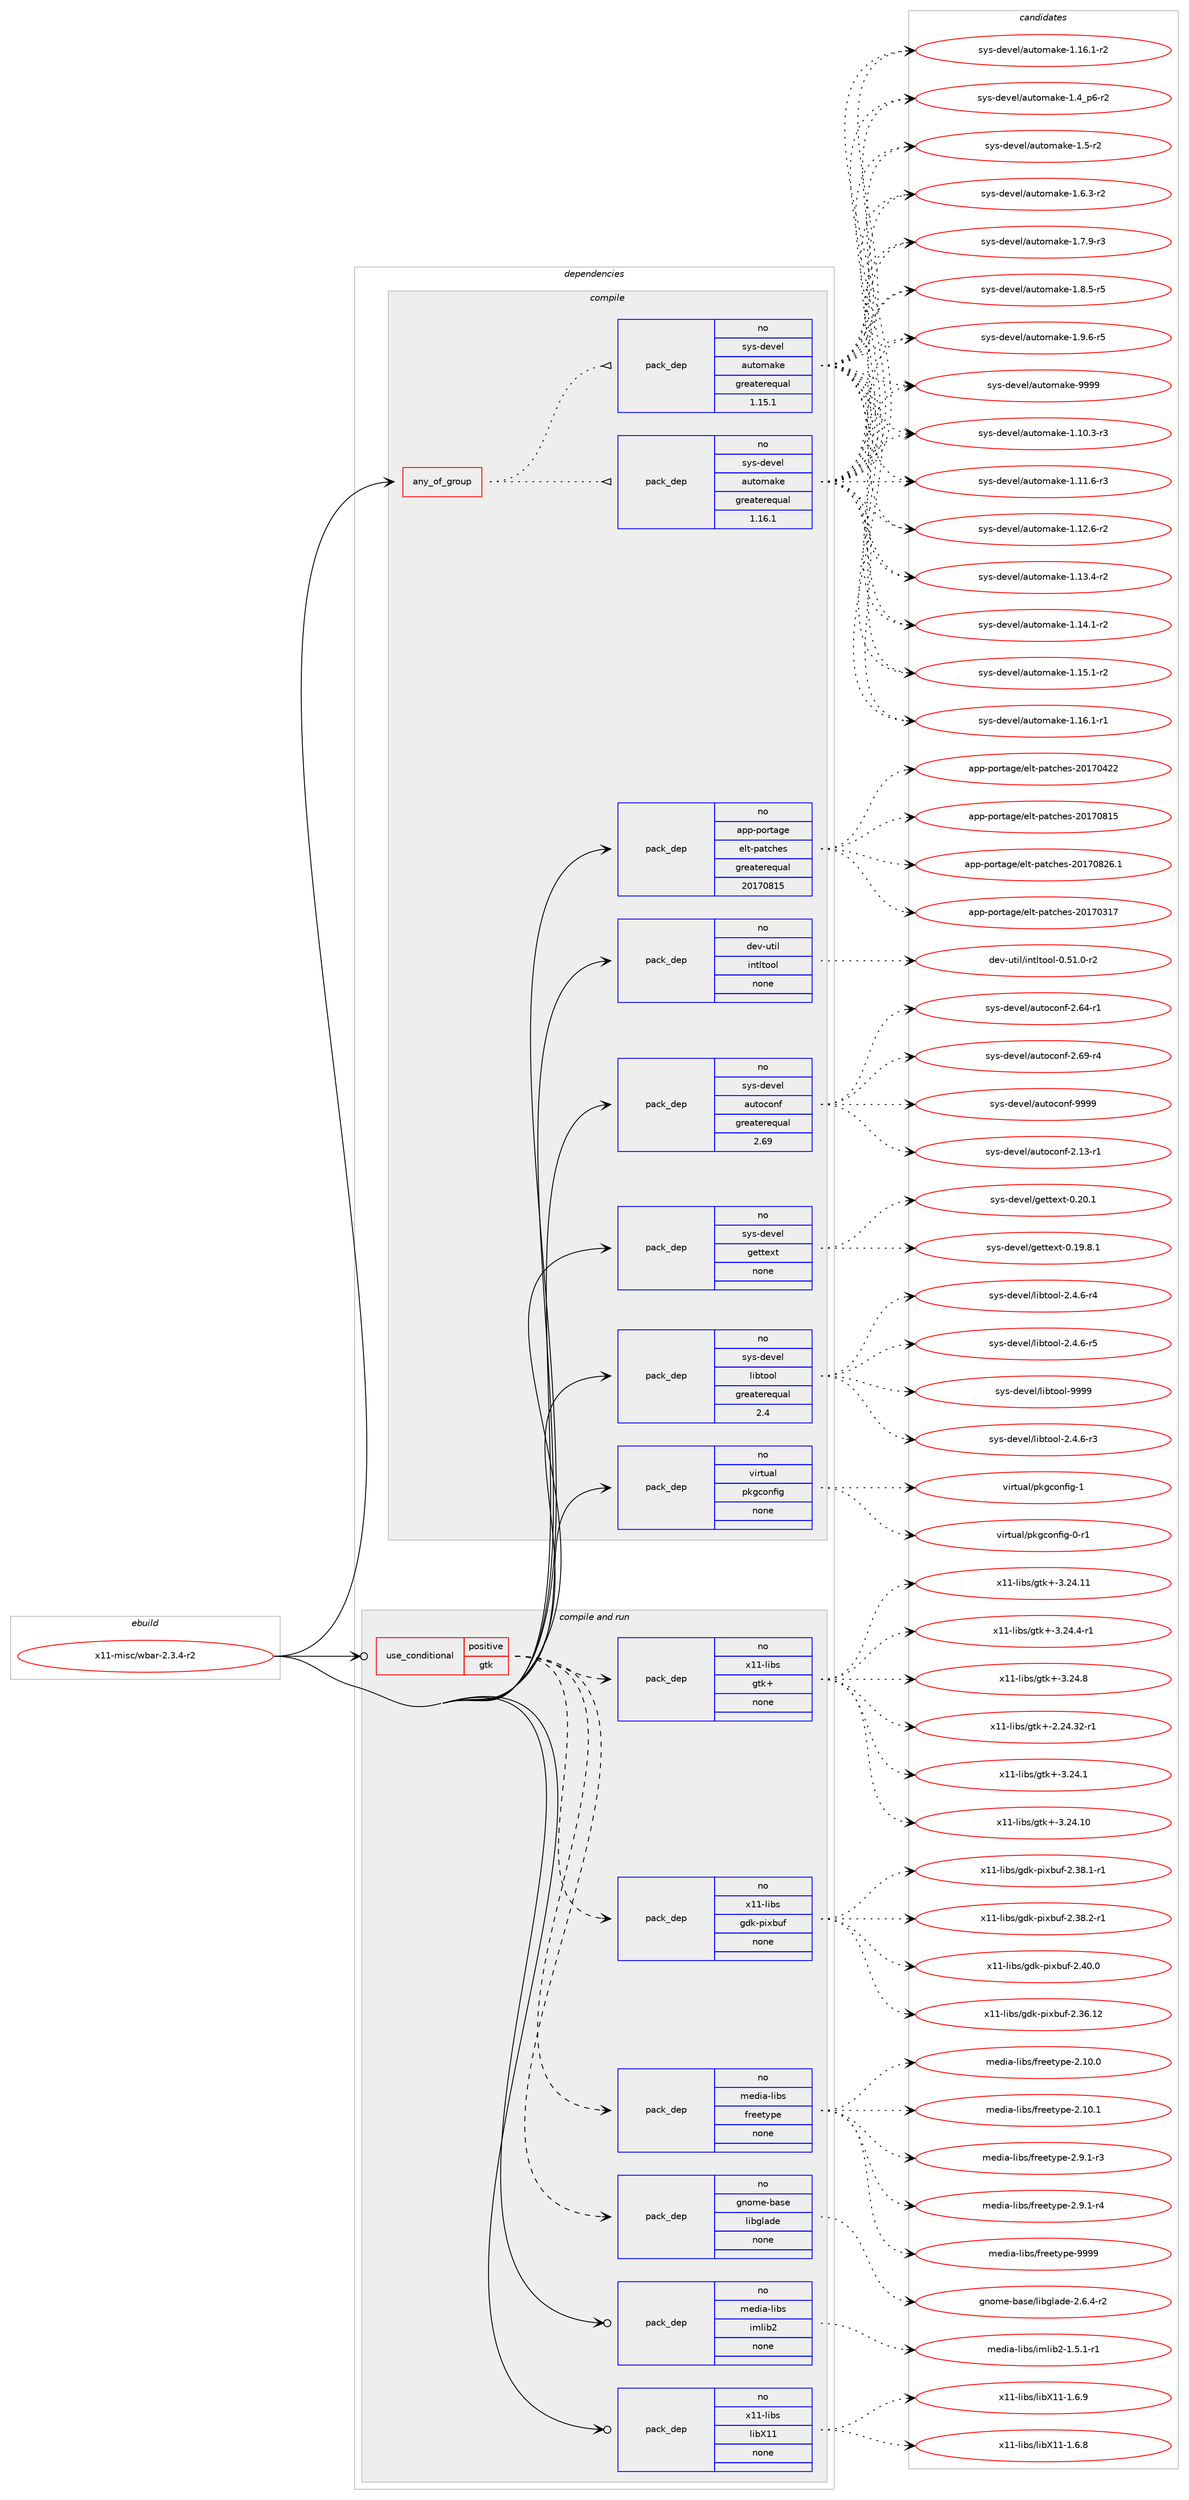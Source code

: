 digraph prolog {

# *************
# Graph options
# *************

newrank=true;
concentrate=true;
compound=true;
graph [rankdir=LR,fontname=Helvetica,fontsize=10,ranksep=1.5];#, ranksep=2.5, nodesep=0.2];
edge  [arrowhead=vee];
node  [fontname=Helvetica,fontsize=10];

# **********
# The ebuild
# **********

subgraph cluster_leftcol {
color=gray;
rank=same;
label=<<i>ebuild</i>>;
id [label="x11-misc/wbar-2.3.4-r2", color=red, width=4, href="../x11-misc/wbar-2.3.4-r2.svg"];
}

# ****************
# The dependencies
# ****************

subgraph cluster_midcol {
color=gray;
label=<<i>dependencies</i>>;
subgraph cluster_compile {
fillcolor="#eeeeee";
style=filled;
label=<<i>compile</i>>;
subgraph any16111 {
dependency921222 [label=<<TABLE BORDER="0" CELLBORDER="1" CELLSPACING="0" CELLPADDING="4"><TR><TD CELLPADDING="10">any_of_group</TD></TR></TABLE>>, shape=none, color=red];subgraph pack684498 {
dependency921223 [label=<<TABLE BORDER="0" CELLBORDER="1" CELLSPACING="0" CELLPADDING="4" WIDTH="220"><TR><TD ROWSPAN="6" CELLPADDING="30">pack_dep</TD></TR><TR><TD WIDTH="110">no</TD></TR><TR><TD>sys-devel</TD></TR><TR><TD>automake</TD></TR><TR><TD>greaterequal</TD></TR><TR><TD>1.16.1</TD></TR></TABLE>>, shape=none, color=blue];
}
dependency921222:e -> dependency921223:w [weight=20,style="dotted",arrowhead="oinv"];
subgraph pack684499 {
dependency921224 [label=<<TABLE BORDER="0" CELLBORDER="1" CELLSPACING="0" CELLPADDING="4" WIDTH="220"><TR><TD ROWSPAN="6" CELLPADDING="30">pack_dep</TD></TR><TR><TD WIDTH="110">no</TD></TR><TR><TD>sys-devel</TD></TR><TR><TD>automake</TD></TR><TR><TD>greaterequal</TD></TR><TR><TD>1.15.1</TD></TR></TABLE>>, shape=none, color=blue];
}
dependency921222:e -> dependency921224:w [weight=20,style="dotted",arrowhead="oinv"];
}
id:e -> dependency921222:w [weight=20,style="solid",arrowhead="vee"];
subgraph pack684500 {
dependency921225 [label=<<TABLE BORDER="0" CELLBORDER="1" CELLSPACING="0" CELLPADDING="4" WIDTH="220"><TR><TD ROWSPAN="6" CELLPADDING="30">pack_dep</TD></TR><TR><TD WIDTH="110">no</TD></TR><TR><TD>app-portage</TD></TR><TR><TD>elt-patches</TD></TR><TR><TD>greaterequal</TD></TR><TR><TD>20170815</TD></TR></TABLE>>, shape=none, color=blue];
}
id:e -> dependency921225:w [weight=20,style="solid",arrowhead="vee"];
subgraph pack684501 {
dependency921226 [label=<<TABLE BORDER="0" CELLBORDER="1" CELLSPACING="0" CELLPADDING="4" WIDTH="220"><TR><TD ROWSPAN="6" CELLPADDING="30">pack_dep</TD></TR><TR><TD WIDTH="110">no</TD></TR><TR><TD>dev-util</TD></TR><TR><TD>intltool</TD></TR><TR><TD>none</TD></TR><TR><TD></TD></TR></TABLE>>, shape=none, color=blue];
}
id:e -> dependency921226:w [weight=20,style="solid",arrowhead="vee"];
subgraph pack684502 {
dependency921227 [label=<<TABLE BORDER="0" CELLBORDER="1" CELLSPACING="0" CELLPADDING="4" WIDTH="220"><TR><TD ROWSPAN="6" CELLPADDING="30">pack_dep</TD></TR><TR><TD WIDTH="110">no</TD></TR><TR><TD>sys-devel</TD></TR><TR><TD>autoconf</TD></TR><TR><TD>greaterequal</TD></TR><TR><TD>2.69</TD></TR></TABLE>>, shape=none, color=blue];
}
id:e -> dependency921227:w [weight=20,style="solid",arrowhead="vee"];
subgraph pack684503 {
dependency921228 [label=<<TABLE BORDER="0" CELLBORDER="1" CELLSPACING="0" CELLPADDING="4" WIDTH="220"><TR><TD ROWSPAN="6" CELLPADDING="30">pack_dep</TD></TR><TR><TD WIDTH="110">no</TD></TR><TR><TD>sys-devel</TD></TR><TR><TD>gettext</TD></TR><TR><TD>none</TD></TR><TR><TD></TD></TR></TABLE>>, shape=none, color=blue];
}
id:e -> dependency921228:w [weight=20,style="solid",arrowhead="vee"];
subgraph pack684504 {
dependency921229 [label=<<TABLE BORDER="0" CELLBORDER="1" CELLSPACING="0" CELLPADDING="4" WIDTH="220"><TR><TD ROWSPAN="6" CELLPADDING="30">pack_dep</TD></TR><TR><TD WIDTH="110">no</TD></TR><TR><TD>sys-devel</TD></TR><TR><TD>libtool</TD></TR><TR><TD>greaterequal</TD></TR><TR><TD>2.4</TD></TR></TABLE>>, shape=none, color=blue];
}
id:e -> dependency921229:w [weight=20,style="solid",arrowhead="vee"];
subgraph pack684505 {
dependency921230 [label=<<TABLE BORDER="0" CELLBORDER="1" CELLSPACING="0" CELLPADDING="4" WIDTH="220"><TR><TD ROWSPAN="6" CELLPADDING="30">pack_dep</TD></TR><TR><TD WIDTH="110">no</TD></TR><TR><TD>virtual</TD></TR><TR><TD>pkgconfig</TD></TR><TR><TD>none</TD></TR><TR><TD></TD></TR></TABLE>>, shape=none, color=blue];
}
id:e -> dependency921230:w [weight=20,style="solid",arrowhead="vee"];
}
subgraph cluster_compileandrun {
fillcolor="#eeeeee";
style=filled;
label=<<i>compile and run</i>>;
subgraph cond220022 {
dependency921231 [label=<<TABLE BORDER="0" CELLBORDER="1" CELLSPACING="0" CELLPADDING="4"><TR><TD ROWSPAN="3" CELLPADDING="10">use_conditional</TD></TR><TR><TD>positive</TD></TR><TR><TD>gtk</TD></TR></TABLE>>, shape=none, color=red];
subgraph pack684506 {
dependency921232 [label=<<TABLE BORDER="0" CELLBORDER="1" CELLSPACING="0" CELLPADDING="4" WIDTH="220"><TR><TD ROWSPAN="6" CELLPADDING="30">pack_dep</TD></TR><TR><TD WIDTH="110">no</TD></TR><TR><TD>gnome-base</TD></TR><TR><TD>libglade</TD></TR><TR><TD>none</TD></TR><TR><TD></TD></TR></TABLE>>, shape=none, color=blue];
}
dependency921231:e -> dependency921232:w [weight=20,style="dashed",arrowhead="vee"];
subgraph pack684507 {
dependency921233 [label=<<TABLE BORDER="0" CELLBORDER="1" CELLSPACING="0" CELLPADDING="4" WIDTH="220"><TR><TD ROWSPAN="6" CELLPADDING="30">pack_dep</TD></TR><TR><TD WIDTH="110">no</TD></TR><TR><TD>media-libs</TD></TR><TR><TD>freetype</TD></TR><TR><TD>none</TD></TR><TR><TD></TD></TR></TABLE>>, shape=none, color=blue];
}
dependency921231:e -> dependency921233:w [weight=20,style="dashed",arrowhead="vee"];
subgraph pack684508 {
dependency921234 [label=<<TABLE BORDER="0" CELLBORDER="1" CELLSPACING="0" CELLPADDING="4" WIDTH="220"><TR><TD ROWSPAN="6" CELLPADDING="30">pack_dep</TD></TR><TR><TD WIDTH="110">no</TD></TR><TR><TD>x11-libs</TD></TR><TR><TD>gdk-pixbuf</TD></TR><TR><TD>none</TD></TR><TR><TD></TD></TR></TABLE>>, shape=none, color=blue];
}
dependency921231:e -> dependency921234:w [weight=20,style="dashed",arrowhead="vee"];
subgraph pack684509 {
dependency921235 [label=<<TABLE BORDER="0" CELLBORDER="1" CELLSPACING="0" CELLPADDING="4" WIDTH="220"><TR><TD ROWSPAN="6" CELLPADDING="30">pack_dep</TD></TR><TR><TD WIDTH="110">no</TD></TR><TR><TD>x11-libs</TD></TR><TR><TD>gtk+</TD></TR><TR><TD>none</TD></TR><TR><TD></TD></TR></TABLE>>, shape=none, color=blue];
}
dependency921231:e -> dependency921235:w [weight=20,style="dashed",arrowhead="vee"];
}
id:e -> dependency921231:w [weight=20,style="solid",arrowhead="odotvee"];
subgraph pack684510 {
dependency921236 [label=<<TABLE BORDER="0" CELLBORDER="1" CELLSPACING="0" CELLPADDING="4" WIDTH="220"><TR><TD ROWSPAN="6" CELLPADDING="30">pack_dep</TD></TR><TR><TD WIDTH="110">no</TD></TR><TR><TD>media-libs</TD></TR><TR><TD>imlib2</TD></TR><TR><TD>none</TD></TR><TR><TD></TD></TR></TABLE>>, shape=none, color=blue];
}
id:e -> dependency921236:w [weight=20,style="solid",arrowhead="odotvee"];
subgraph pack684511 {
dependency921237 [label=<<TABLE BORDER="0" CELLBORDER="1" CELLSPACING="0" CELLPADDING="4" WIDTH="220"><TR><TD ROWSPAN="6" CELLPADDING="30">pack_dep</TD></TR><TR><TD WIDTH="110">no</TD></TR><TR><TD>x11-libs</TD></TR><TR><TD>libX11</TD></TR><TR><TD>none</TD></TR><TR><TD></TD></TR></TABLE>>, shape=none, color=blue];
}
id:e -> dependency921237:w [weight=20,style="solid",arrowhead="odotvee"];
}
subgraph cluster_run {
fillcolor="#eeeeee";
style=filled;
label=<<i>run</i>>;
}
}

# **************
# The candidates
# **************

subgraph cluster_choices {
rank=same;
color=gray;
label=<<i>candidates</i>>;

subgraph choice684498 {
color=black;
nodesep=1;
choice11512111545100101118101108479711711611110997107101454946494846514511451 [label="sys-devel/automake-1.10.3-r3", color=red, width=4,href="../sys-devel/automake-1.10.3-r3.svg"];
choice11512111545100101118101108479711711611110997107101454946494946544511451 [label="sys-devel/automake-1.11.6-r3", color=red, width=4,href="../sys-devel/automake-1.11.6-r3.svg"];
choice11512111545100101118101108479711711611110997107101454946495046544511450 [label="sys-devel/automake-1.12.6-r2", color=red, width=4,href="../sys-devel/automake-1.12.6-r2.svg"];
choice11512111545100101118101108479711711611110997107101454946495146524511450 [label="sys-devel/automake-1.13.4-r2", color=red, width=4,href="../sys-devel/automake-1.13.4-r2.svg"];
choice11512111545100101118101108479711711611110997107101454946495246494511450 [label="sys-devel/automake-1.14.1-r2", color=red, width=4,href="../sys-devel/automake-1.14.1-r2.svg"];
choice11512111545100101118101108479711711611110997107101454946495346494511450 [label="sys-devel/automake-1.15.1-r2", color=red, width=4,href="../sys-devel/automake-1.15.1-r2.svg"];
choice11512111545100101118101108479711711611110997107101454946495446494511449 [label="sys-devel/automake-1.16.1-r1", color=red, width=4,href="../sys-devel/automake-1.16.1-r1.svg"];
choice11512111545100101118101108479711711611110997107101454946495446494511450 [label="sys-devel/automake-1.16.1-r2", color=red, width=4,href="../sys-devel/automake-1.16.1-r2.svg"];
choice115121115451001011181011084797117116111109971071014549465295112544511450 [label="sys-devel/automake-1.4_p6-r2", color=red, width=4,href="../sys-devel/automake-1.4_p6-r2.svg"];
choice11512111545100101118101108479711711611110997107101454946534511450 [label="sys-devel/automake-1.5-r2", color=red, width=4,href="../sys-devel/automake-1.5-r2.svg"];
choice115121115451001011181011084797117116111109971071014549465446514511450 [label="sys-devel/automake-1.6.3-r2", color=red, width=4,href="../sys-devel/automake-1.6.3-r2.svg"];
choice115121115451001011181011084797117116111109971071014549465546574511451 [label="sys-devel/automake-1.7.9-r3", color=red, width=4,href="../sys-devel/automake-1.7.9-r3.svg"];
choice115121115451001011181011084797117116111109971071014549465646534511453 [label="sys-devel/automake-1.8.5-r5", color=red, width=4,href="../sys-devel/automake-1.8.5-r5.svg"];
choice115121115451001011181011084797117116111109971071014549465746544511453 [label="sys-devel/automake-1.9.6-r5", color=red, width=4,href="../sys-devel/automake-1.9.6-r5.svg"];
choice115121115451001011181011084797117116111109971071014557575757 [label="sys-devel/automake-9999", color=red, width=4,href="../sys-devel/automake-9999.svg"];
dependency921223:e -> choice11512111545100101118101108479711711611110997107101454946494846514511451:w [style=dotted,weight="100"];
dependency921223:e -> choice11512111545100101118101108479711711611110997107101454946494946544511451:w [style=dotted,weight="100"];
dependency921223:e -> choice11512111545100101118101108479711711611110997107101454946495046544511450:w [style=dotted,weight="100"];
dependency921223:e -> choice11512111545100101118101108479711711611110997107101454946495146524511450:w [style=dotted,weight="100"];
dependency921223:e -> choice11512111545100101118101108479711711611110997107101454946495246494511450:w [style=dotted,weight="100"];
dependency921223:e -> choice11512111545100101118101108479711711611110997107101454946495346494511450:w [style=dotted,weight="100"];
dependency921223:e -> choice11512111545100101118101108479711711611110997107101454946495446494511449:w [style=dotted,weight="100"];
dependency921223:e -> choice11512111545100101118101108479711711611110997107101454946495446494511450:w [style=dotted,weight="100"];
dependency921223:e -> choice115121115451001011181011084797117116111109971071014549465295112544511450:w [style=dotted,weight="100"];
dependency921223:e -> choice11512111545100101118101108479711711611110997107101454946534511450:w [style=dotted,weight="100"];
dependency921223:e -> choice115121115451001011181011084797117116111109971071014549465446514511450:w [style=dotted,weight="100"];
dependency921223:e -> choice115121115451001011181011084797117116111109971071014549465546574511451:w [style=dotted,weight="100"];
dependency921223:e -> choice115121115451001011181011084797117116111109971071014549465646534511453:w [style=dotted,weight="100"];
dependency921223:e -> choice115121115451001011181011084797117116111109971071014549465746544511453:w [style=dotted,weight="100"];
dependency921223:e -> choice115121115451001011181011084797117116111109971071014557575757:w [style=dotted,weight="100"];
}
subgraph choice684499 {
color=black;
nodesep=1;
choice11512111545100101118101108479711711611110997107101454946494846514511451 [label="sys-devel/automake-1.10.3-r3", color=red, width=4,href="../sys-devel/automake-1.10.3-r3.svg"];
choice11512111545100101118101108479711711611110997107101454946494946544511451 [label="sys-devel/automake-1.11.6-r3", color=red, width=4,href="../sys-devel/automake-1.11.6-r3.svg"];
choice11512111545100101118101108479711711611110997107101454946495046544511450 [label="sys-devel/automake-1.12.6-r2", color=red, width=4,href="../sys-devel/automake-1.12.6-r2.svg"];
choice11512111545100101118101108479711711611110997107101454946495146524511450 [label="sys-devel/automake-1.13.4-r2", color=red, width=4,href="../sys-devel/automake-1.13.4-r2.svg"];
choice11512111545100101118101108479711711611110997107101454946495246494511450 [label="sys-devel/automake-1.14.1-r2", color=red, width=4,href="../sys-devel/automake-1.14.1-r2.svg"];
choice11512111545100101118101108479711711611110997107101454946495346494511450 [label="sys-devel/automake-1.15.1-r2", color=red, width=4,href="../sys-devel/automake-1.15.1-r2.svg"];
choice11512111545100101118101108479711711611110997107101454946495446494511449 [label="sys-devel/automake-1.16.1-r1", color=red, width=4,href="../sys-devel/automake-1.16.1-r1.svg"];
choice11512111545100101118101108479711711611110997107101454946495446494511450 [label="sys-devel/automake-1.16.1-r2", color=red, width=4,href="../sys-devel/automake-1.16.1-r2.svg"];
choice115121115451001011181011084797117116111109971071014549465295112544511450 [label="sys-devel/automake-1.4_p6-r2", color=red, width=4,href="../sys-devel/automake-1.4_p6-r2.svg"];
choice11512111545100101118101108479711711611110997107101454946534511450 [label="sys-devel/automake-1.5-r2", color=red, width=4,href="../sys-devel/automake-1.5-r2.svg"];
choice115121115451001011181011084797117116111109971071014549465446514511450 [label="sys-devel/automake-1.6.3-r2", color=red, width=4,href="../sys-devel/automake-1.6.3-r2.svg"];
choice115121115451001011181011084797117116111109971071014549465546574511451 [label="sys-devel/automake-1.7.9-r3", color=red, width=4,href="../sys-devel/automake-1.7.9-r3.svg"];
choice115121115451001011181011084797117116111109971071014549465646534511453 [label="sys-devel/automake-1.8.5-r5", color=red, width=4,href="../sys-devel/automake-1.8.5-r5.svg"];
choice115121115451001011181011084797117116111109971071014549465746544511453 [label="sys-devel/automake-1.9.6-r5", color=red, width=4,href="../sys-devel/automake-1.9.6-r5.svg"];
choice115121115451001011181011084797117116111109971071014557575757 [label="sys-devel/automake-9999", color=red, width=4,href="../sys-devel/automake-9999.svg"];
dependency921224:e -> choice11512111545100101118101108479711711611110997107101454946494846514511451:w [style=dotted,weight="100"];
dependency921224:e -> choice11512111545100101118101108479711711611110997107101454946494946544511451:w [style=dotted,weight="100"];
dependency921224:e -> choice11512111545100101118101108479711711611110997107101454946495046544511450:w [style=dotted,weight="100"];
dependency921224:e -> choice11512111545100101118101108479711711611110997107101454946495146524511450:w [style=dotted,weight="100"];
dependency921224:e -> choice11512111545100101118101108479711711611110997107101454946495246494511450:w [style=dotted,weight="100"];
dependency921224:e -> choice11512111545100101118101108479711711611110997107101454946495346494511450:w [style=dotted,weight="100"];
dependency921224:e -> choice11512111545100101118101108479711711611110997107101454946495446494511449:w [style=dotted,weight="100"];
dependency921224:e -> choice11512111545100101118101108479711711611110997107101454946495446494511450:w [style=dotted,weight="100"];
dependency921224:e -> choice115121115451001011181011084797117116111109971071014549465295112544511450:w [style=dotted,weight="100"];
dependency921224:e -> choice11512111545100101118101108479711711611110997107101454946534511450:w [style=dotted,weight="100"];
dependency921224:e -> choice115121115451001011181011084797117116111109971071014549465446514511450:w [style=dotted,weight="100"];
dependency921224:e -> choice115121115451001011181011084797117116111109971071014549465546574511451:w [style=dotted,weight="100"];
dependency921224:e -> choice115121115451001011181011084797117116111109971071014549465646534511453:w [style=dotted,weight="100"];
dependency921224:e -> choice115121115451001011181011084797117116111109971071014549465746544511453:w [style=dotted,weight="100"];
dependency921224:e -> choice115121115451001011181011084797117116111109971071014557575757:w [style=dotted,weight="100"];
}
subgraph choice684500 {
color=black;
nodesep=1;
choice97112112451121111141169710310147101108116451129711699104101115455048495548514955 [label="app-portage/elt-patches-20170317", color=red, width=4,href="../app-portage/elt-patches-20170317.svg"];
choice97112112451121111141169710310147101108116451129711699104101115455048495548525050 [label="app-portage/elt-patches-20170422", color=red, width=4,href="../app-portage/elt-patches-20170422.svg"];
choice97112112451121111141169710310147101108116451129711699104101115455048495548564953 [label="app-portage/elt-patches-20170815", color=red, width=4,href="../app-portage/elt-patches-20170815.svg"];
choice971121124511211111411697103101471011081164511297116991041011154550484955485650544649 [label="app-portage/elt-patches-20170826.1", color=red, width=4,href="../app-portage/elt-patches-20170826.1.svg"];
dependency921225:e -> choice97112112451121111141169710310147101108116451129711699104101115455048495548514955:w [style=dotted,weight="100"];
dependency921225:e -> choice97112112451121111141169710310147101108116451129711699104101115455048495548525050:w [style=dotted,weight="100"];
dependency921225:e -> choice97112112451121111141169710310147101108116451129711699104101115455048495548564953:w [style=dotted,weight="100"];
dependency921225:e -> choice971121124511211111411697103101471011081164511297116991041011154550484955485650544649:w [style=dotted,weight="100"];
}
subgraph choice684501 {
color=black;
nodesep=1;
choice1001011184511711610510847105110116108116111111108454846534946484511450 [label="dev-util/intltool-0.51.0-r2", color=red, width=4,href="../dev-util/intltool-0.51.0-r2.svg"];
dependency921226:e -> choice1001011184511711610510847105110116108116111111108454846534946484511450:w [style=dotted,weight="100"];
}
subgraph choice684502 {
color=black;
nodesep=1;
choice1151211154510010111810110847971171161119911111010245504649514511449 [label="sys-devel/autoconf-2.13-r1", color=red, width=4,href="../sys-devel/autoconf-2.13-r1.svg"];
choice1151211154510010111810110847971171161119911111010245504654524511449 [label="sys-devel/autoconf-2.64-r1", color=red, width=4,href="../sys-devel/autoconf-2.64-r1.svg"];
choice1151211154510010111810110847971171161119911111010245504654574511452 [label="sys-devel/autoconf-2.69-r4", color=red, width=4,href="../sys-devel/autoconf-2.69-r4.svg"];
choice115121115451001011181011084797117116111991111101024557575757 [label="sys-devel/autoconf-9999", color=red, width=4,href="../sys-devel/autoconf-9999.svg"];
dependency921227:e -> choice1151211154510010111810110847971171161119911111010245504649514511449:w [style=dotted,weight="100"];
dependency921227:e -> choice1151211154510010111810110847971171161119911111010245504654524511449:w [style=dotted,weight="100"];
dependency921227:e -> choice1151211154510010111810110847971171161119911111010245504654574511452:w [style=dotted,weight="100"];
dependency921227:e -> choice115121115451001011181011084797117116111991111101024557575757:w [style=dotted,weight="100"];
}
subgraph choice684503 {
color=black;
nodesep=1;
choice1151211154510010111810110847103101116116101120116454846495746564649 [label="sys-devel/gettext-0.19.8.1", color=red, width=4,href="../sys-devel/gettext-0.19.8.1.svg"];
choice115121115451001011181011084710310111611610112011645484650484649 [label="sys-devel/gettext-0.20.1", color=red, width=4,href="../sys-devel/gettext-0.20.1.svg"];
dependency921228:e -> choice1151211154510010111810110847103101116116101120116454846495746564649:w [style=dotted,weight="100"];
dependency921228:e -> choice115121115451001011181011084710310111611610112011645484650484649:w [style=dotted,weight="100"];
}
subgraph choice684504 {
color=black;
nodesep=1;
choice1151211154510010111810110847108105981161111111084550465246544511451 [label="sys-devel/libtool-2.4.6-r3", color=red, width=4,href="../sys-devel/libtool-2.4.6-r3.svg"];
choice1151211154510010111810110847108105981161111111084550465246544511452 [label="sys-devel/libtool-2.4.6-r4", color=red, width=4,href="../sys-devel/libtool-2.4.6-r4.svg"];
choice1151211154510010111810110847108105981161111111084550465246544511453 [label="sys-devel/libtool-2.4.6-r5", color=red, width=4,href="../sys-devel/libtool-2.4.6-r5.svg"];
choice1151211154510010111810110847108105981161111111084557575757 [label="sys-devel/libtool-9999", color=red, width=4,href="../sys-devel/libtool-9999.svg"];
dependency921229:e -> choice1151211154510010111810110847108105981161111111084550465246544511451:w [style=dotted,weight="100"];
dependency921229:e -> choice1151211154510010111810110847108105981161111111084550465246544511452:w [style=dotted,weight="100"];
dependency921229:e -> choice1151211154510010111810110847108105981161111111084550465246544511453:w [style=dotted,weight="100"];
dependency921229:e -> choice1151211154510010111810110847108105981161111111084557575757:w [style=dotted,weight="100"];
}
subgraph choice684505 {
color=black;
nodesep=1;
choice11810511411611797108471121071039911111010210510345484511449 [label="virtual/pkgconfig-0-r1", color=red, width=4,href="../virtual/pkgconfig-0-r1.svg"];
choice1181051141161179710847112107103991111101021051034549 [label="virtual/pkgconfig-1", color=red, width=4,href="../virtual/pkgconfig-1.svg"];
dependency921230:e -> choice11810511411611797108471121071039911111010210510345484511449:w [style=dotted,weight="100"];
dependency921230:e -> choice1181051141161179710847112107103991111101021051034549:w [style=dotted,weight="100"];
}
subgraph choice684506 {
color=black;
nodesep=1;
choice1031101111091014598971151014710810598103108971001014550465446524511450 [label="gnome-base/libglade-2.6.4-r2", color=red, width=4,href="../gnome-base/libglade-2.6.4-r2.svg"];
dependency921232:e -> choice1031101111091014598971151014710810598103108971001014550465446524511450:w [style=dotted,weight="100"];
}
subgraph choice684507 {
color=black;
nodesep=1;
choice1091011001059745108105981154710211410110111612111210145504649484648 [label="media-libs/freetype-2.10.0", color=red, width=4,href="../media-libs/freetype-2.10.0.svg"];
choice1091011001059745108105981154710211410110111612111210145504649484649 [label="media-libs/freetype-2.10.1", color=red, width=4,href="../media-libs/freetype-2.10.1.svg"];
choice109101100105974510810598115471021141011011161211121014550465746494511451 [label="media-libs/freetype-2.9.1-r3", color=red, width=4,href="../media-libs/freetype-2.9.1-r3.svg"];
choice109101100105974510810598115471021141011011161211121014550465746494511452 [label="media-libs/freetype-2.9.1-r4", color=red, width=4,href="../media-libs/freetype-2.9.1-r4.svg"];
choice109101100105974510810598115471021141011011161211121014557575757 [label="media-libs/freetype-9999", color=red, width=4,href="../media-libs/freetype-9999.svg"];
dependency921233:e -> choice1091011001059745108105981154710211410110111612111210145504649484648:w [style=dotted,weight="100"];
dependency921233:e -> choice1091011001059745108105981154710211410110111612111210145504649484649:w [style=dotted,weight="100"];
dependency921233:e -> choice109101100105974510810598115471021141011011161211121014550465746494511451:w [style=dotted,weight="100"];
dependency921233:e -> choice109101100105974510810598115471021141011011161211121014550465746494511452:w [style=dotted,weight="100"];
dependency921233:e -> choice109101100105974510810598115471021141011011161211121014557575757:w [style=dotted,weight="100"];
}
subgraph choice684508 {
color=black;
nodesep=1;
choice120494945108105981154710310010745112105120981171024550465154464950 [label="x11-libs/gdk-pixbuf-2.36.12", color=red, width=4,href="../x11-libs/gdk-pixbuf-2.36.12.svg"];
choice12049494510810598115471031001074511210512098117102455046515646494511449 [label="x11-libs/gdk-pixbuf-2.38.1-r1", color=red, width=4,href="../x11-libs/gdk-pixbuf-2.38.1-r1.svg"];
choice12049494510810598115471031001074511210512098117102455046515646504511449 [label="x11-libs/gdk-pixbuf-2.38.2-r1", color=red, width=4,href="../x11-libs/gdk-pixbuf-2.38.2-r1.svg"];
choice1204949451081059811547103100107451121051209811710245504652484648 [label="x11-libs/gdk-pixbuf-2.40.0", color=red, width=4,href="../x11-libs/gdk-pixbuf-2.40.0.svg"];
dependency921234:e -> choice120494945108105981154710310010745112105120981171024550465154464950:w [style=dotted,weight="100"];
dependency921234:e -> choice12049494510810598115471031001074511210512098117102455046515646494511449:w [style=dotted,weight="100"];
dependency921234:e -> choice12049494510810598115471031001074511210512098117102455046515646504511449:w [style=dotted,weight="100"];
dependency921234:e -> choice1204949451081059811547103100107451121051209811710245504652484648:w [style=dotted,weight="100"];
}
subgraph choice684509 {
color=black;
nodesep=1;
choice12049494510810598115471031161074345504650524651504511449 [label="x11-libs/gtk+-2.24.32-r1", color=red, width=4,href="../x11-libs/gtk+-2.24.32-r1.svg"];
choice12049494510810598115471031161074345514650524649 [label="x11-libs/gtk+-3.24.1", color=red, width=4,href="../x11-libs/gtk+-3.24.1.svg"];
choice1204949451081059811547103116107434551465052464948 [label="x11-libs/gtk+-3.24.10", color=red, width=4,href="../x11-libs/gtk+-3.24.10.svg"];
choice1204949451081059811547103116107434551465052464949 [label="x11-libs/gtk+-3.24.11", color=red, width=4,href="../x11-libs/gtk+-3.24.11.svg"];
choice120494945108105981154710311610743455146505246524511449 [label="x11-libs/gtk+-3.24.4-r1", color=red, width=4,href="../x11-libs/gtk+-3.24.4-r1.svg"];
choice12049494510810598115471031161074345514650524656 [label="x11-libs/gtk+-3.24.8", color=red, width=4,href="../x11-libs/gtk+-3.24.8.svg"];
dependency921235:e -> choice12049494510810598115471031161074345504650524651504511449:w [style=dotted,weight="100"];
dependency921235:e -> choice12049494510810598115471031161074345514650524649:w [style=dotted,weight="100"];
dependency921235:e -> choice1204949451081059811547103116107434551465052464948:w [style=dotted,weight="100"];
dependency921235:e -> choice1204949451081059811547103116107434551465052464949:w [style=dotted,weight="100"];
dependency921235:e -> choice120494945108105981154710311610743455146505246524511449:w [style=dotted,weight="100"];
dependency921235:e -> choice12049494510810598115471031161074345514650524656:w [style=dotted,weight="100"];
}
subgraph choice684510 {
color=black;
nodesep=1;
choice1091011001059745108105981154710510910810598504549465346494511449 [label="media-libs/imlib2-1.5.1-r1", color=red, width=4,href="../media-libs/imlib2-1.5.1-r1.svg"];
dependency921236:e -> choice1091011001059745108105981154710510910810598504549465346494511449:w [style=dotted,weight="100"];
}
subgraph choice684511 {
color=black;
nodesep=1;
choice120494945108105981154710810598884949454946544656 [label="x11-libs/libX11-1.6.8", color=red, width=4,href="../x11-libs/libX11-1.6.8.svg"];
choice120494945108105981154710810598884949454946544657 [label="x11-libs/libX11-1.6.9", color=red, width=4,href="../x11-libs/libX11-1.6.9.svg"];
dependency921237:e -> choice120494945108105981154710810598884949454946544656:w [style=dotted,weight="100"];
dependency921237:e -> choice120494945108105981154710810598884949454946544657:w [style=dotted,weight="100"];
}
}

}

